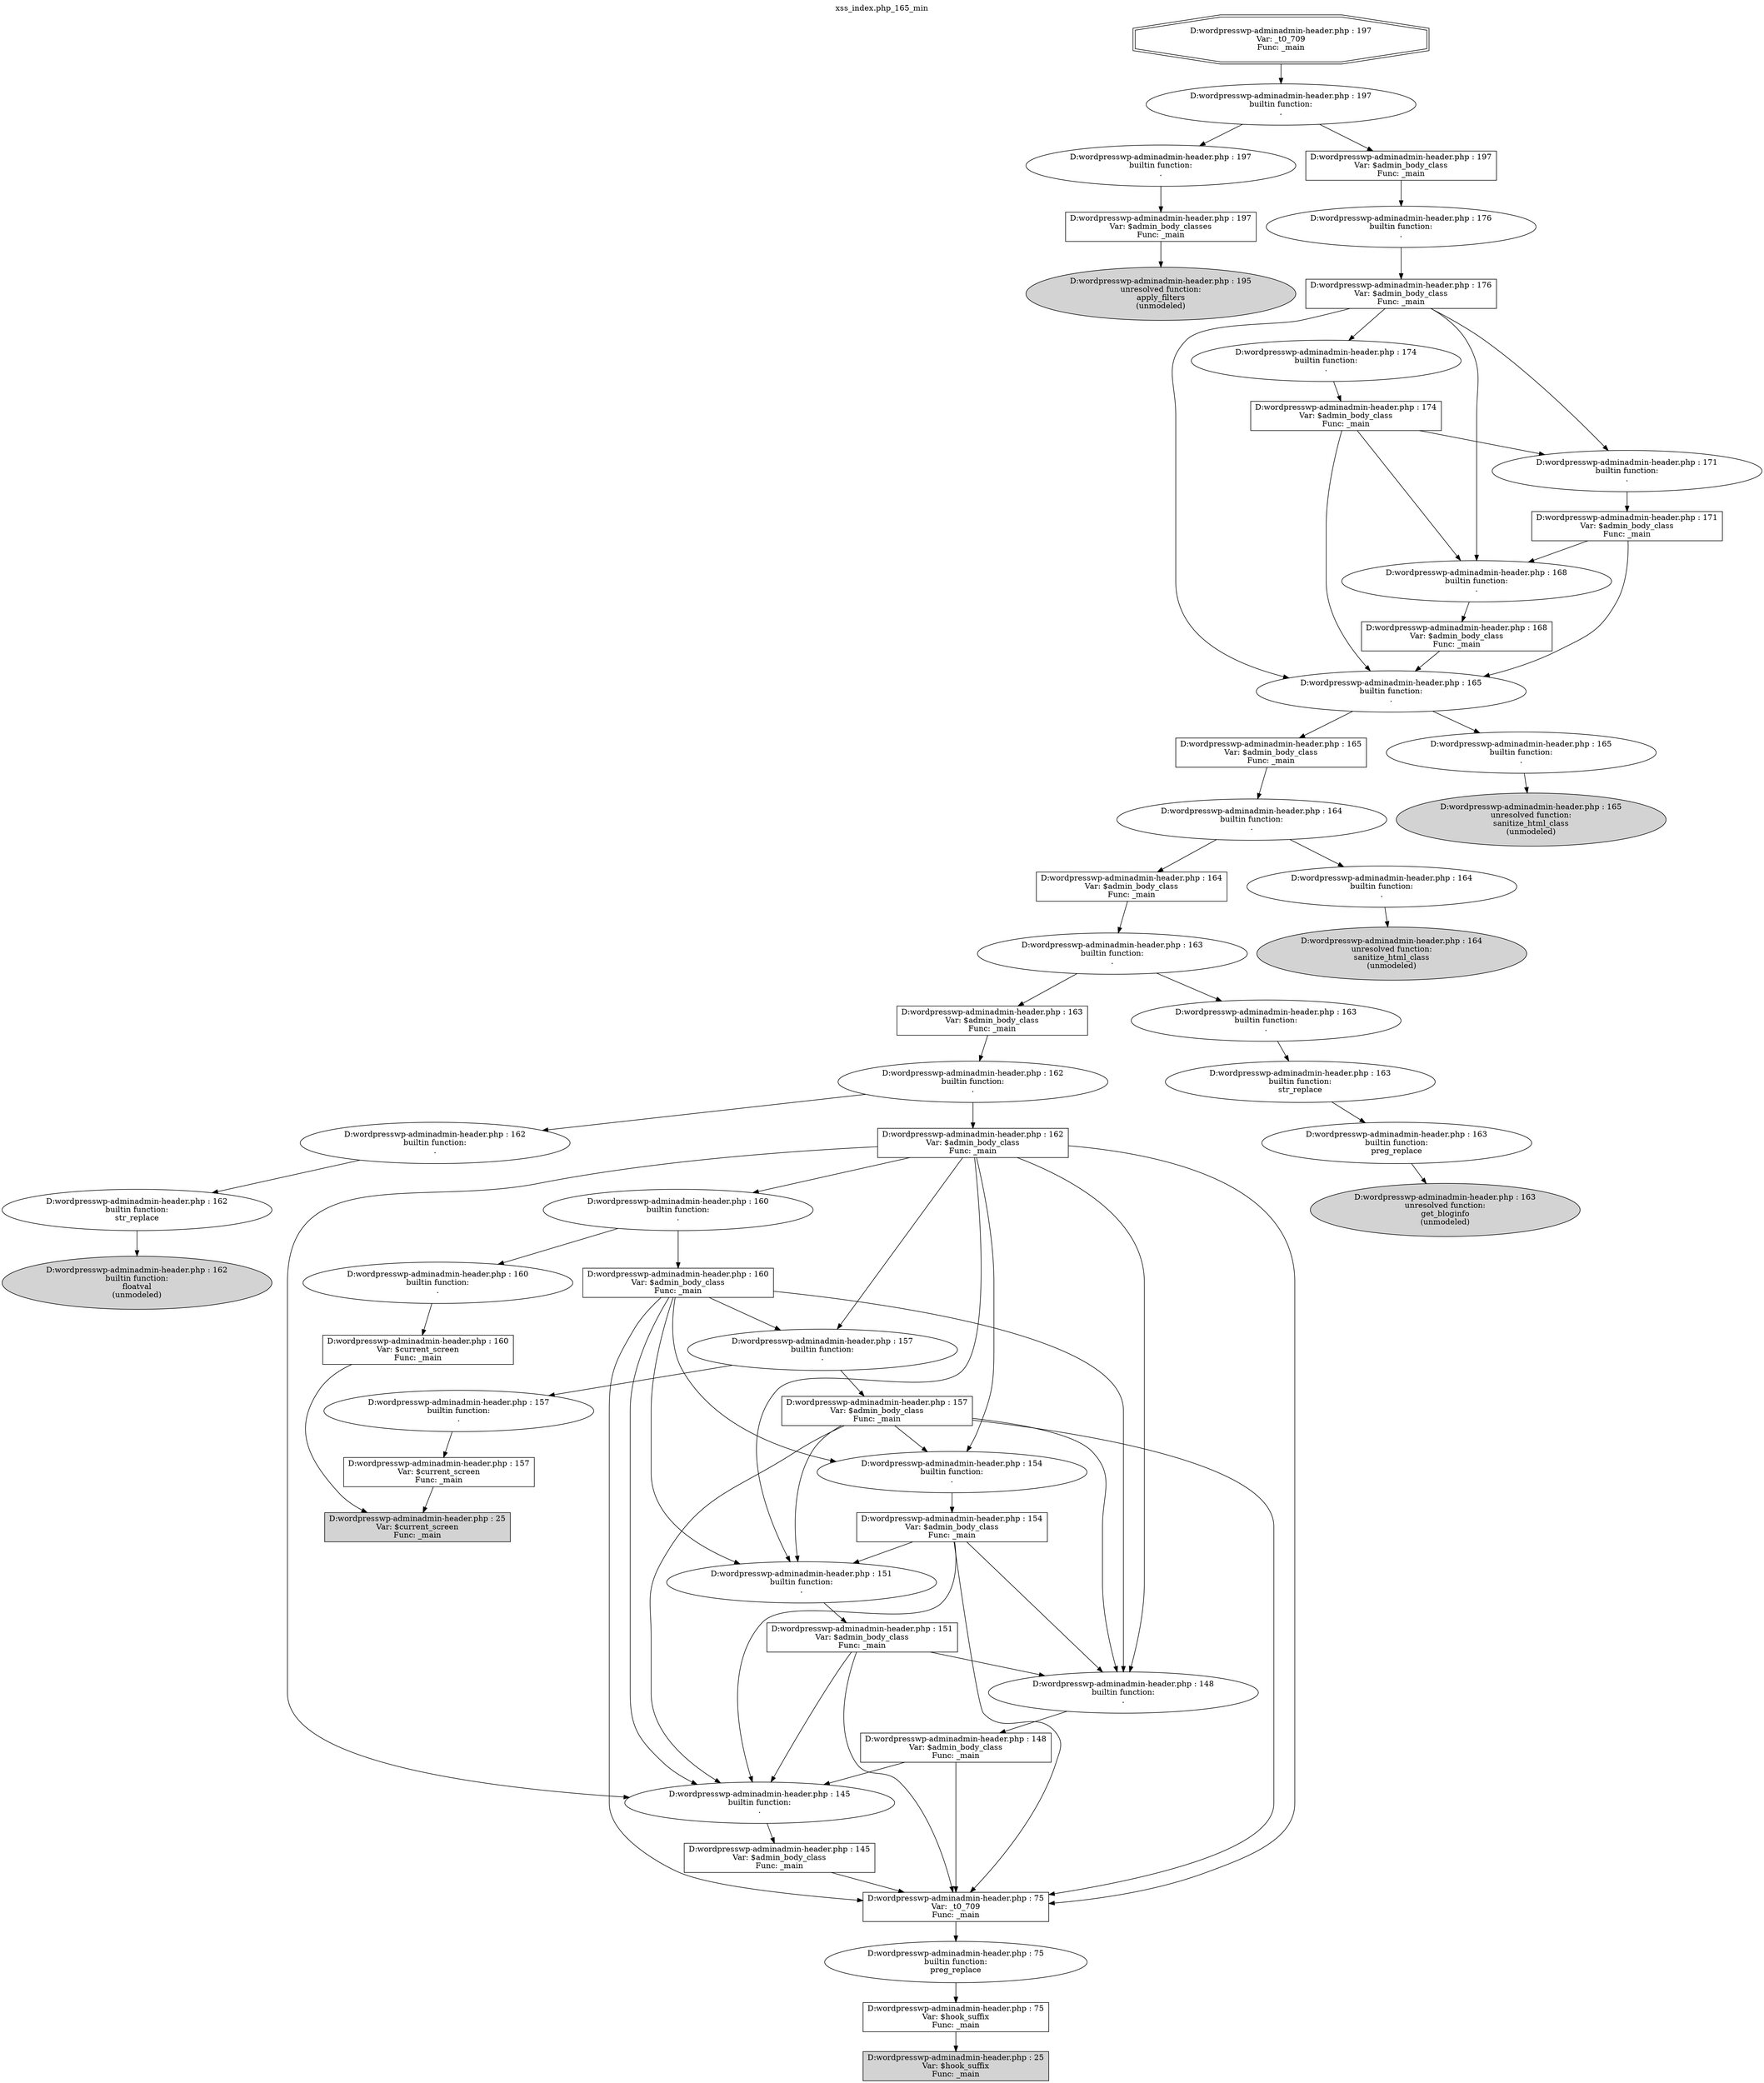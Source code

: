 digraph cfg {
  label="xss_index.php_165_min";
  labelloc=t;
  n1 [shape=doubleoctagon, label="D:\wordpress\wp-admin\admin-header.php : 197\nVar: _t0_709\nFunc: _main\n"];
  n2 [shape=ellipse, label="D:\wordpress\wp-admin\admin-header.php : 197\nbuiltin function:\n.\n"];
  n3 [shape=ellipse, label="D:\wordpress\wp-admin\admin-header.php : 197\nbuiltin function:\n.\n"];
  n4 [shape=box, label="D:\wordpress\wp-admin\admin-header.php : 197\nVar: $admin_body_classes\nFunc: _main\n"];
  n5 [shape=ellipse, label="D:\wordpress\wp-admin\admin-header.php : 195\nunresolved function:\napply_filters\n(unmodeled)\n",style=filled];
  n6 [shape=box, label="D:\wordpress\wp-admin\admin-header.php : 197\nVar: $admin_body_class\nFunc: _main\n"];
  n7 [shape=ellipse, label="D:\wordpress\wp-admin\admin-header.php : 176\nbuiltin function:\n.\n"];
  n8 [shape=box, label="D:\wordpress\wp-admin\admin-header.php : 176\nVar: $admin_body_class\nFunc: _main\n"];
  n9 [shape=ellipse, label="D:\wordpress\wp-admin\admin-header.php : 168\nbuiltin function:\n.\n"];
  n10 [shape=box, label="D:\wordpress\wp-admin\admin-header.php : 168\nVar: $admin_body_class\nFunc: _main\n"];
  n11 [shape=ellipse, label="D:\wordpress\wp-admin\admin-header.php : 165\nbuiltin function:\n.\n"];
  n12 [shape=box, label="D:\wordpress\wp-admin\admin-header.php : 165\nVar: $admin_body_class\nFunc: _main\n"];
  n13 [shape=ellipse, label="D:\wordpress\wp-admin\admin-header.php : 164\nbuiltin function:\n.\n"];
  n14 [shape=box, label="D:\wordpress\wp-admin\admin-header.php : 164\nVar: $admin_body_class\nFunc: _main\n"];
  n15 [shape=ellipse, label="D:\wordpress\wp-admin\admin-header.php : 163\nbuiltin function:\n.\n"];
  n16 [shape=box, label="D:\wordpress\wp-admin\admin-header.php : 163\nVar: $admin_body_class\nFunc: _main\n"];
  n17 [shape=ellipse, label="D:\wordpress\wp-admin\admin-header.php : 162\nbuiltin function:\n.\n"];
  n18 [shape=box, label="D:\wordpress\wp-admin\admin-header.php : 162\nVar: $admin_body_class\nFunc: _main\n"];
  n19 [shape=ellipse, label="D:\wordpress\wp-admin\admin-header.php : 151\nbuiltin function:\n.\n"];
  n20 [shape=box, label="D:\wordpress\wp-admin\admin-header.php : 151\nVar: $admin_body_class\nFunc: _main\n"];
  n21 [shape=box, label="D:\wordpress\wp-admin\admin-header.php : 75\nVar: _t0_709\nFunc: _main\n"];
  n22 [shape=ellipse, label="D:\wordpress\wp-admin\admin-header.php : 75\nbuiltin function:\npreg_replace\n"];
  n23 [shape=box, label="D:\wordpress\wp-admin\admin-header.php : 75\nVar: $hook_suffix\nFunc: _main\n"];
  n24 [shape=box, label="D:\wordpress\wp-admin\admin-header.php : 25\nVar: $hook_suffix\nFunc: _main\n",style=filled];
  n25 [shape=ellipse, label="D:\wordpress\wp-admin\admin-header.php : 145\nbuiltin function:\n.\n"];
  n26 [shape=box, label="D:\wordpress\wp-admin\admin-header.php : 145\nVar: $admin_body_class\nFunc: _main\n"];
  n27 [shape=ellipse, label="D:\wordpress\wp-admin\admin-header.php : 148\nbuiltin function:\n.\n"];
  n28 [shape=box, label="D:\wordpress\wp-admin\admin-header.php : 148\nVar: $admin_body_class\nFunc: _main\n"];
  n29 [shape=ellipse, label="D:\wordpress\wp-admin\admin-header.php : 160\nbuiltin function:\n.\n"];
  n30 [shape=box, label="D:\wordpress\wp-admin\admin-header.php : 160\nVar: $admin_body_class\nFunc: _main\n"];
  n31 [shape=ellipse, label="D:\wordpress\wp-admin\admin-header.php : 154\nbuiltin function:\n.\n"];
  n32 [shape=box, label="D:\wordpress\wp-admin\admin-header.php : 154\nVar: $admin_body_class\nFunc: _main\n"];
  n33 [shape=ellipse, label="D:\wordpress\wp-admin\admin-header.php : 157\nbuiltin function:\n.\n"];
  n34 [shape=box, label="D:\wordpress\wp-admin\admin-header.php : 157\nVar: $admin_body_class\nFunc: _main\n"];
  n35 [shape=ellipse, label="D:\wordpress\wp-admin\admin-header.php : 157\nbuiltin function:\n.\n"];
  n36 [shape=box, label="D:\wordpress\wp-admin\admin-header.php : 157\nVar: $current_screen\nFunc: _main\n"];
  n37 [shape=box, label="D:\wordpress\wp-admin\admin-header.php : 25\nVar: $current_screen\nFunc: _main\n",style=filled];
  n38 [shape=ellipse, label="D:\wordpress\wp-admin\admin-header.php : 160\nbuiltin function:\n.\n"];
  n39 [shape=box, label="D:\wordpress\wp-admin\admin-header.php : 160\nVar: $current_screen\nFunc: _main\n"];
  n40 [shape=ellipse, label="D:\wordpress\wp-admin\admin-header.php : 162\nbuiltin function:\n.\n"];
  n41 [shape=ellipse, label="D:\wordpress\wp-admin\admin-header.php : 162\nbuiltin function:\nstr_replace\n"];
  n42 [shape=ellipse, label="D:\wordpress\wp-admin\admin-header.php : 162\nbuiltin function:\nfloatval\n(unmodeled)\n",style=filled];
  n43 [shape=ellipse, label="D:\wordpress\wp-admin\admin-header.php : 163\nbuiltin function:\n.\n"];
  n44 [shape=ellipse, label="D:\wordpress\wp-admin\admin-header.php : 163\nbuiltin function:\nstr_replace\n"];
  n45 [shape=ellipse, label="D:\wordpress\wp-admin\admin-header.php : 163\nbuiltin function:\npreg_replace\n"];
  n46 [shape=ellipse, label="D:\wordpress\wp-admin\admin-header.php : 163\nunresolved function:\nget_bloginfo\n(unmodeled)\n",style=filled];
  n47 [shape=ellipse, label="D:\wordpress\wp-admin\admin-header.php : 164\nbuiltin function:\n.\n"];
  n48 [shape=ellipse, label="D:\wordpress\wp-admin\admin-header.php : 164\nunresolved function:\nsanitize_html_class\n(unmodeled)\n",style=filled];
  n49 [shape=ellipse, label="D:\wordpress\wp-admin\admin-header.php : 165\nbuiltin function:\n.\n"];
  n50 [shape=ellipse, label="D:\wordpress\wp-admin\admin-header.php : 165\nunresolved function:\nsanitize_html_class\n(unmodeled)\n",style=filled];
  n51 [shape=ellipse, label="D:\wordpress\wp-admin\admin-header.php : 174\nbuiltin function:\n.\n"];
  n52 [shape=box, label="D:\wordpress\wp-admin\admin-header.php : 174\nVar: $admin_body_class\nFunc: _main\n"];
  n53 [shape=ellipse, label="D:\wordpress\wp-admin\admin-header.php : 171\nbuiltin function:\n.\n"];
  n54 [shape=box, label="D:\wordpress\wp-admin\admin-header.php : 171\nVar: $admin_body_class\nFunc: _main\n"];
  n1 -> n2;
  n2 -> n3;
  n2 -> n6;
  n3 -> n4;
  n4 -> n5;
  n6 -> n7;
  n7 -> n8;
  n8 -> n9;
  n8 -> n51;
  n8 -> n11;
  n8 -> n53;
  n9 -> n10;
  n10 -> n11;
  n11 -> n12;
  n11 -> n49;
  n12 -> n13;
  n13 -> n14;
  n13 -> n47;
  n14 -> n15;
  n15 -> n16;
  n15 -> n43;
  n16 -> n17;
  n17 -> n18;
  n17 -> n40;
  n18 -> n19;
  n18 -> n21;
  n18 -> n29;
  n18 -> n31;
  n18 -> n33;
  n18 -> n25;
  n18 -> n27;
  n19 -> n20;
  n20 -> n21;
  n20 -> n25;
  n20 -> n27;
  n21 -> n22;
  n22 -> n23;
  n23 -> n24;
  n25 -> n26;
  n26 -> n21;
  n27 -> n28;
  n28 -> n21;
  n28 -> n25;
  n29 -> n30;
  n29 -> n38;
  n30 -> n19;
  n30 -> n21;
  n30 -> n31;
  n30 -> n33;
  n30 -> n25;
  n30 -> n27;
  n31 -> n32;
  n32 -> n19;
  n32 -> n21;
  n32 -> n25;
  n32 -> n27;
  n33 -> n34;
  n33 -> n35;
  n34 -> n19;
  n34 -> n21;
  n34 -> n31;
  n34 -> n25;
  n34 -> n27;
  n35 -> n36;
  n36 -> n37;
  n38 -> n39;
  n39 -> n37;
  n40 -> n41;
  n41 -> n42;
  n43 -> n44;
  n44 -> n45;
  n45 -> n46;
  n47 -> n48;
  n49 -> n50;
  n51 -> n52;
  n52 -> n9;
  n52 -> n11;
  n52 -> n53;
  n53 -> n54;
  n54 -> n9;
  n54 -> n11;
}
